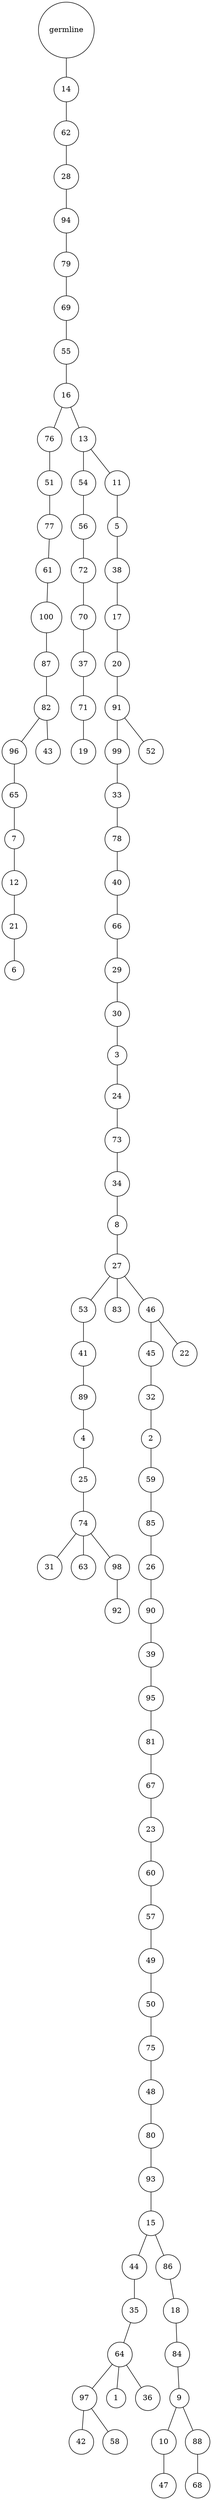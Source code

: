 graph {
	rankdir=UD;
	splines=line;
	node [shape=circle]
	"0x7f31e9a15ee0" [label="germline"];
	"0x7f31e9a15f10" [label="14"];
	"0x7f31e9a15ee0" -- "0x7f31e9a15f10" ;
	"0x7f31e9a15f40" [label="62"];
	"0x7f31e9a15f10" -- "0x7f31e9a15f40" ;
	"0x7f31e9a15f70" [label="28"];
	"0x7f31e9a15f40" -- "0x7f31e9a15f70" ;
	"0x7f31e9a15fa0" [label="94"];
	"0x7f31e9a15f70" -- "0x7f31e9a15fa0" ;
	"0x7f31e9a15fd0" [label="79"];
	"0x7f31e9a15fa0" -- "0x7f31e9a15fd0" ;
	"0x7f31e9a1b040" [label="69"];
	"0x7f31e9a15fd0" -- "0x7f31e9a1b040" ;
	"0x7f31e9a1b070" [label="55"];
	"0x7f31e9a1b040" -- "0x7f31e9a1b070" ;
	"0x7f31e9a1b0a0" [label="16"];
	"0x7f31e9a1b070" -- "0x7f31e9a1b0a0" ;
	"0x7f31e9a1b0d0" [label="76"];
	"0x7f31e9a1b0a0" -- "0x7f31e9a1b0d0" ;
	"0x7f31e9a1b100" [label="51"];
	"0x7f31e9a1b0d0" -- "0x7f31e9a1b100" ;
	"0x7f31e9a1b130" [label="77"];
	"0x7f31e9a1b100" -- "0x7f31e9a1b130" ;
	"0x7f31e9a1b160" [label="61"];
	"0x7f31e9a1b130" -- "0x7f31e9a1b160" ;
	"0x7f31e9a1b190" [label="100"];
	"0x7f31e9a1b160" -- "0x7f31e9a1b190" ;
	"0x7f31e9a1b1c0" [label="87"];
	"0x7f31e9a1b190" -- "0x7f31e9a1b1c0" ;
	"0x7f31e9a1b1f0" [label="82"];
	"0x7f31e9a1b1c0" -- "0x7f31e9a1b1f0" ;
	"0x7f31e9a1b220" [label="96"];
	"0x7f31e9a1b1f0" -- "0x7f31e9a1b220" ;
	"0x7f31e9a1b250" [label="65"];
	"0x7f31e9a1b220" -- "0x7f31e9a1b250" ;
	"0x7f31e9a1b280" [label="7"];
	"0x7f31e9a1b250" -- "0x7f31e9a1b280" ;
	"0x7f31e9a1b2b0" [label="12"];
	"0x7f31e9a1b280" -- "0x7f31e9a1b2b0" ;
	"0x7f31e9a1b2e0" [label="21"];
	"0x7f31e9a1b2b0" -- "0x7f31e9a1b2e0" ;
	"0x7f31e9a1b310" [label="6"];
	"0x7f31e9a1b2e0" -- "0x7f31e9a1b310" ;
	"0x7f31e9a1b340" [label="43"];
	"0x7f31e9a1b1f0" -- "0x7f31e9a1b340" ;
	"0x7f31e9a1b370" [label="13"];
	"0x7f31e9a1b0a0" -- "0x7f31e9a1b370" ;
	"0x7f31e9a1b3a0" [label="54"];
	"0x7f31e9a1b370" -- "0x7f31e9a1b3a0" ;
	"0x7f31e9a1b3d0" [label="56"];
	"0x7f31e9a1b3a0" -- "0x7f31e9a1b3d0" ;
	"0x7f31e9a1b400" [label="72"];
	"0x7f31e9a1b3d0" -- "0x7f31e9a1b400" ;
	"0x7f31e9a1b430" [label="70"];
	"0x7f31e9a1b400" -- "0x7f31e9a1b430" ;
	"0x7f31e9a1b460" [label="37"];
	"0x7f31e9a1b430" -- "0x7f31e9a1b460" ;
	"0x7f31e9a1b490" [label="71"];
	"0x7f31e9a1b460" -- "0x7f31e9a1b490" ;
	"0x7f31e9a1b4c0" [label="19"];
	"0x7f31e9a1b490" -- "0x7f31e9a1b4c0" ;
	"0x7f31e9a1b4f0" [label="11"];
	"0x7f31e9a1b370" -- "0x7f31e9a1b4f0" ;
	"0x7f31e9a1b520" [label="5"];
	"0x7f31e9a1b4f0" -- "0x7f31e9a1b520" ;
	"0x7f31e9a1b550" [label="38"];
	"0x7f31e9a1b520" -- "0x7f31e9a1b550" ;
	"0x7f31e9a1b580" [label="17"];
	"0x7f31e9a1b550" -- "0x7f31e9a1b580" ;
	"0x7f31e9a1b5b0" [label="20"];
	"0x7f31e9a1b580" -- "0x7f31e9a1b5b0" ;
	"0x7f31e9a1b5e0" [label="91"];
	"0x7f31e9a1b5b0" -- "0x7f31e9a1b5e0" ;
	"0x7f31e9a1b610" [label="99"];
	"0x7f31e9a1b5e0" -- "0x7f31e9a1b610" ;
	"0x7f31e9a1b640" [label="33"];
	"0x7f31e9a1b610" -- "0x7f31e9a1b640" ;
	"0x7f31e9a1b670" [label="78"];
	"0x7f31e9a1b640" -- "0x7f31e9a1b670" ;
	"0x7f31e9a1b6a0" [label="40"];
	"0x7f31e9a1b670" -- "0x7f31e9a1b6a0" ;
	"0x7f31e9a1b6d0" [label="66"];
	"0x7f31e9a1b6a0" -- "0x7f31e9a1b6d0" ;
	"0x7f31e9a1b700" [label="29"];
	"0x7f31e9a1b6d0" -- "0x7f31e9a1b700" ;
	"0x7f31e9a1b730" [label="30"];
	"0x7f31e9a1b700" -- "0x7f31e9a1b730" ;
	"0x7f31e9a1b760" [label="3"];
	"0x7f31e9a1b730" -- "0x7f31e9a1b760" ;
	"0x7f31e9a1b790" [label="24"];
	"0x7f31e9a1b760" -- "0x7f31e9a1b790" ;
	"0x7f31e9a1b7c0" [label="73"];
	"0x7f31e9a1b790" -- "0x7f31e9a1b7c0" ;
	"0x7f31e9a1b7f0" [label="34"];
	"0x7f31e9a1b7c0" -- "0x7f31e9a1b7f0" ;
	"0x7f31e9a1b820" [label="8"];
	"0x7f31e9a1b7f0" -- "0x7f31e9a1b820" ;
	"0x7f31e9a1b850" [label="27"];
	"0x7f31e9a1b820" -- "0x7f31e9a1b850" ;
	"0x7f31e9a1b880" [label="53"];
	"0x7f31e9a1b850" -- "0x7f31e9a1b880" ;
	"0x7f31e9a1b8b0" [label="41"];
	"0x7f31e9a1b880" -- "0x7f31e9a1b8b0" ;
	"0x7f31e9a1b8e0" [label="89"];
	"0x7f31e9a1b8b0" -- "0x7f31e9a1b8e0" ;
	"0x7f31e9a1b910" [label="4"];
	"0x7f31e9a1b8e0" -- "0x7f31e9a1b910" ;
	"0x7f31e9a1b940" [label="25"];
	"0x7f31e9a1b910" -- "0x7f31e9a1b940" ;
	"0x7f31e9a1b970" [label="74"];
	"0x7f31e9a1b940" -- "0x7f31e9a1b970" ;
	"0x7f31e9a1b9a0" [label="31"];
	"0x7f31e9a1b970" -- "0x7f31e9a1b9a0" ;
	"0x7f31e9a1b9d0" [label="63"];
	"0x7f31e9a1b970" -- "0x7f31e9a1b9d0" ;
	"0x7f31e9a1ba00" [label="98"];
	"0x7f31e9a1b970" -- "0x7f31e9a1ba00" ;
	"0x7f31e9a1ba30" [label="92"];
	"0x7f31e9a1ba00" -- "0x7f31e9a1ba30" ;
	"0x7f31e9a1ba60" [label="83"];
	"0x7f31e9a1b850" -- "0x7f31e9a1ba60" ;
	"0x7f31e9a1ba90" [label="46"];
	"0x7f31e9a1b850" -- "0x7f31e9a1ba90" ;
	"0x7f31e9a1bac0" [label="45"];
	"0x7f31e9a1ba90" -- "0x7f31e9a1bac0" ;
	"0x7f31e9a1baf0" [label="32"];
	"0x7f31e9a1bac0" -- "0x7f31e9a1baf0" ;
	"0x7f31e9a1bb20" [label="2"];
	"0x7f31e9a1baf0" -- "0x7f31e9a1bb20" ;
	"0x7f31e9a1bb50" [label="59"];
	"0x7f31e9a1bb20" -- "0x7f31e9a1bb50" ;
	"0x7f31e9a1bb80" [label="85"];
	"0x7f31e9a1bb50" -- "0x7f31e9a1bb80" ;
	"0x7f31e9a1bbb0" [label="26"];
	"0x7f31e9a1bb80" -- "0x7f31e9a1bbb0" ;
	"0x7f31e9a1bbe0" [label="90"];
	"0x7f31e9a1bbb0" -- "0x7f31e9a1bbe0" ;
	"0x7f31e9a1bc10" [label="39"];
	"0x7f31e9a1bbe0" -- "0x7f31e9a1bc10" ;
	"0x7f31e9a1bc40" [label="95"];
	"0x7f31e9a1bc10" -- "0x7f31e9a1bc40" ;
	"0x7f31e9a1bc70" [label="81"];
	"0x7f31e9a1bc40" -- "0x7f31e9a1bc70" ;
	"0x7f31e9a1bca0" [label="67"];
	"0x7f31e9a1bc70" -- "0x7f31e9a1bca0" ;
	"0x7f31e9a1bcd0" [label="23"];
	"0x7f31e9a1bca0" -- "0x7f31e9a1bcd0" ;
	"0x7f31e9a1bd00" [label="60"];
	"0x7f31e9a1bcd0" -- "0x7f31e9a1bd00" ;
	"0x7f31e9a1bd30" [label="57"];
	"0x7f31e9a1bd00" -- "0x7f31e9a1bd30" ;
	"0x7f31e9a1bd60" [label="49"];
	"0x7f31e9a1bd30" -- "0x7f31e9a1bd60" ;
	"0x7f31e9a1bd90" [label="50"];
	"0x7f31e9a1bd60" -- "0x7f31e9a1bd90" ;
	"0x7f31e9a1bdc0" [label="75"];
	"0x7f31e9a1bd90" -- "0x7f31e9a1bdc0" ;
	"0x7f31e9a1bdf0" [label="48"];
	"0x7f31e9a1bdc0" -- "0x7f31e9a1bdf0" ;
	"0x7f31e9a1be20" [label="80"];
	"0x7f31e9a1bdf0" -- "0x7f31e9a1be20" ;
	"0x7f31e9a1be50" [label="93"];
	"0x7f31e9a1be20" -- "0x7f31e9a1be50" ;
	"0x7f31e9a1be80" [label="15"];
	"0x7f31e9a1be50" -- "0x7f31e9a1be80" ;
	"0x7f31e9a1beb0" [label="44"];
	"0x7f31e9a1be80" -- "0x7f31e9a1beb0" ;
	"0x7f31e9a1bee0" [label="35"];
	"0x7f31e9a1beb0" -- "0x7f31e9a1bee0" ;
	"0x7f31e9a1bf10" [label="64"];
	"0x7f31e9a1bee0" -- "0x7f31e9a1bf10" ;
	"0x7f31e9a1bf40" [label="97"];
	"0x7f31e9a1bf10" -- "0x7f31e9a1bf40" ;
	"0x7f31e9a1bf70" [label="42"];
	"0x7f31e9a1bf40" -- "0x7f31e9a1bf70" ;
	"0x7f31e9a1bfa0" [label="58"];
	"0x7f31e9a1bf40" -- "0x7f31e9a1bfa0" ;
	"0x7f31e9a1bfd0" [label="1"];
	"0x7f31e9a1bf10" -- "0x7f31e9a1bfd0" ;
	"0x7f31e9a21040" [label="36"];
	"0x7f31e9a1bf10" -- "0x7f31e9a21040" ;
	"0x7f31e9a21070" [label="86"];
	"0x7f31e9a1be80" -- "0x7f31e9a21070" ;
	"0x7f31e9a210a0" [label="18"];
	"0x7f31e9a21070" -- "0x7f31e9a210a0" ;
	"0x7f31e9a210d0" [label="84"];
	"0x7f31e9a210a0" -- "0x7f31e9a210d0" ;
	"0x7f31e9a21100" [label="9"];
	"0x7f31e9a210d0" -- "0x7f31e9a21100" ;
	"0x7f31e9a21130" [label="10"];
	"0x7f31e9a21100" -- "0x7f31e9a21130" ;
	"0x7f31e9a21160" [label="47"];
	"0x7f31e9a21130" -- "0x7f31e9a21160" ;
	"0x7f31e9a21190" [label="88"];
	"0x7f31e9a21100" -- "0x7f31e9a21190" ;
	"0x7f31e9a211c0" [label="68"];
	"0x7f31e9a21190" -- "0x7f31e9a211c0" ;
	"0x7f31e9a211f0" [label="22"];
	"0x7f31e9a1ba90" -- "0x7f31e9a211f0" ;
	"0x7f31e9a21220" [label="52"];
	"0x7f31e9a1b5e0" -- "0x7f31e9a21220" ;
}
